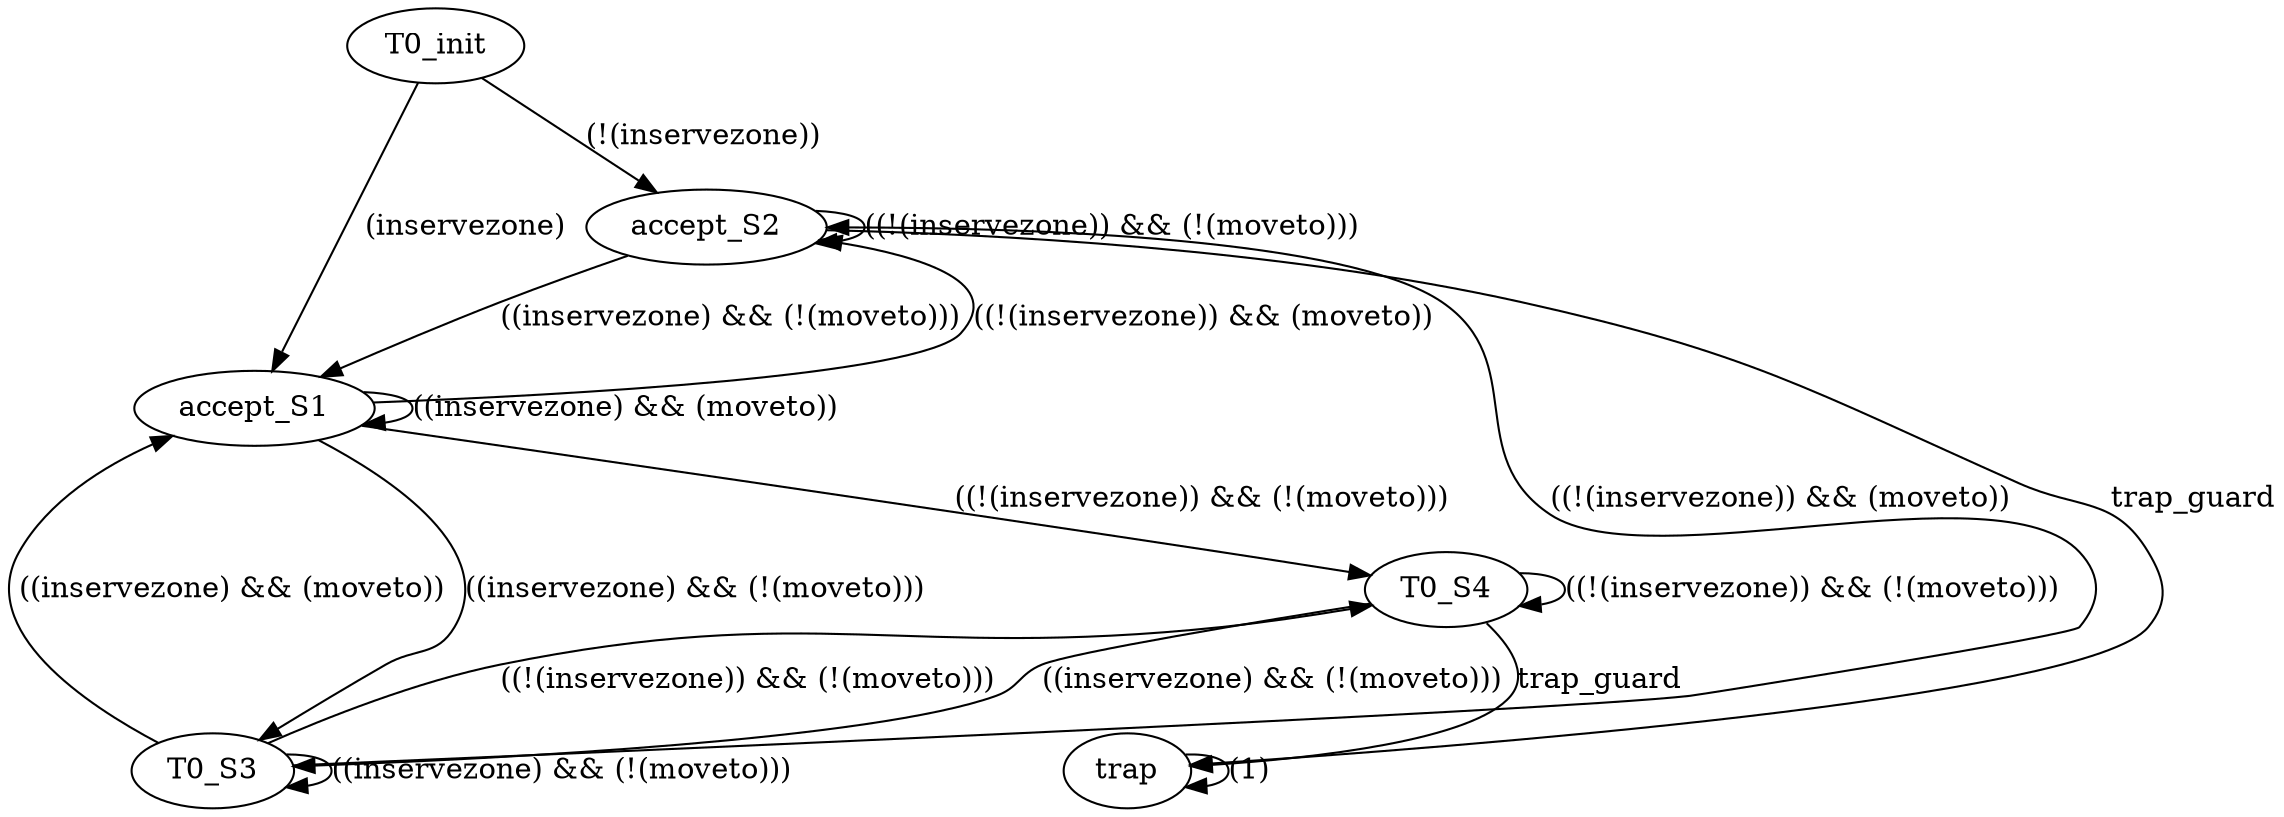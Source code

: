 digraph "" {
T0_init;
accept_S2;
accept_S1;
T0_S3;
trap;
T0_S4;
T0_init -> accept_S2  [guard="(!(inservezone))", input="set([0, 1])", key=0, label="(!(inservezone))", weight=0];
T0_init -> accept_S1  [guard="(inservezone)", input="set([2, 3])", key=0, label="(inservezone)", weight=0];
accept_S2 -> accept_S2  [guard="((!(inservezone)) && (!(moveto)))", input="set([0])", key=0, label="((!(inservezone)) && (!(moveto)))", weight=0];
accept_S2 -> accept_S1  [guard="((inservezone) && (!(moveto)))", input="set([2])", key=0, label="((inservezone) && (!(moveto)))", weight=0];
accept_S2 -> trap  [guard=trap_guard, input="set([1, 3])", key=0, label=trap_guard, weight=0];
accept_S1 -> T0_S3  [guard="((inservezone) && (!(moveto)))", input="set([2])", key=0, label="((inservezone) && (!(moveto)))", weight=0];
accept_S1 -> accept_S2  [guard="((!(inservezone)) && (moveto))", input="set([1])", key=0, label="((!(inservezone)) && (moveto))", weight=0];
accept_S1 -> accept_S1  [guard="((inservezone) && (moveto))", input="set([3])", key=0, label="((inservezone) && (moveto))", weight=0];
accept_S1 -> T0_S4  [guard="((!(inservezone)) && (!(moveto)))", input="set([0])", key=0, label="((!(inservezone)) && (!(moveto)))", weight=0];
T0_S3 -> T0_S3  [guard="((inservezone) && (!(moveto)))", input="set([2])", key=0, label="((inservezone) && (!(moveto)))", weight=0];
T0_S3 -> accept_S2  [guard="((!(inservezone)) && (moveto))", input="set([1])", key=0, label="((!(inservezone)) && (moveto))", weight=0];
T0_S3 -> accept_S1  [guard="((inservezone) && (moveto))", input="set([3])", key=0, label="((inservezone) && (moveto))", weight=0];
T0_S3 -> T0_S4  [guard="((!(inservezone)) && (!(moveto)))", input="set([0])", key=0, label="((!(inservezone)) && (!(moveto)))", weight=0];
trap -> trap  [guard="(1)", input="set([0, 1, 2, 3])", key=0, label="(1)", weight=0];
T0_S4 -> T0_S3  [guard="((inservezone) && (!(moveto)))", input="set([2])", key=0, label="((inservezone) && (!(moveto)))", weight=0];
T0_S4 -> trap  [guard=trap_guard, input="set([1, 3])", key=0, label=trap_guard, weight=0];
T0_S4 -> T0_S4  [guard="((!(inservezone)) && (!(moveto)))", input="set([0])", key=0, label="((!(inservezone)) && (!(moveto)))", weight=0];
}

